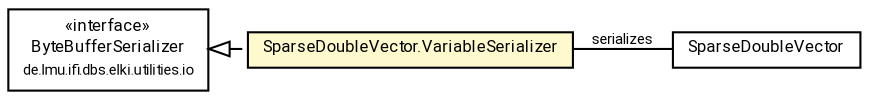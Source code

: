 #!/usr/local/bin/dot
#
# Class diagram 
# Generated by UMLGraph version R5_7_2-60-g0e99a6 (http://www.spinellis.gr/umlgraph/)
#

digraph G {
	graph [fontnames="svg"]
	edge [fontname="Roboto",fontsize=7,labelfontname="Roboto",labelfontsize=7,color="black"];
	node [fontname="Roboto",fontcolor="black",fontsize=8,shape=plaintext,margin=0,width=0,height=0];
	nodesep=0.15;
	ranksep=0.25;
	rankdir=LR;
	// de.lmu.ifi.dbs.elki.data.SparseDoubleVector
	c9736310 [label=<<table title="de.lmu.ifi.dbs.elki.data.SparseDoubleVector" border="0" cellborder="1" cellspacing="0" cellpadding="2" href="SparseDoubleVector.html" target="_parent">
		<tr><td><table border="0" cellspacing="0" cellpadding="1">
		<tr><td align="center" balign="center"> <font face="Roboto">SparseDoubleVector</font> </td></tr>
		</table></td></tr>
		</table>>, URL="SparseDoubleVector.html"];
	// de.lmu.ifi.dbs.elki.data.SparseDoubleVector.VariableSerializer
	c9736313 [label=<<table title="de.lmu.ifi.dbs.elki.data.SparseDoubleVector.VariableSerializer" border="0" cellborder="1" cellspacing="0" cellpadding="2" bgcolor="lemonChiffon" href="SparseDoubleVector.VariableSerializer.html" target="_parent">
		<tr><td><table border="0" cellspacing="0" cellpadding="1">
		<tr><td align="center" balign="center"> <font face="Roboto">SparseDoubleVector.VariableSerializer</font> </td></tr>
		</table></td></tr>
		</table>>, URL="SparseDoubleVector.VariableSerializer.html"];
	// de.lmu.ifi.dbs.elki.utilities.io.ByteBufferSerializer<T>
	c9736983 [label=<<table title="de.lmu.ifi.dbs.elki.utilities.io.ByteBufferSerializer" border="0" cellborder="1" cellspacing="0" cellpadding="2" href="../utilities/io/ByteBufferSerializer.html" target="_parent">
		<tr><td><table border="0" cellspacing="0" cellpadding="1">
		<tr><td align="center" balign="center"> &#171;interface&#187; </td></tr>
		<tr><td align="center" balign="center"> <font face="Roboto">ByteBufferSerializer</font> </td></tr>
		<tr><td align="center" balign="center"> <font face="Roboto" point-size="7.0">de.lmu.ifi.dbs.elki.utilities.io</font> </td></tr>
		</table></td></tr>
		</table>>, URL="../utilities/io/ByteBufferSerializer.html"];
	// de.lmu.ifi.dbs.elki.data.SparseDoubleVector.VariableSerializer implements de.lmu.ifi.dbs.elki.utilities.io.ByteBufferSerializer<T>
	c9736983 -> c9736313 [arrowtail=empty,style=dashed,dir=back,weight=9];
	// de.lmu.ifi.dbs.elki.data.SparseDoubleVector.VariableSerializer assoc de.lmu.ifi.dbs.elki.data.SparseDoubleVector
	c9736313 -> c9736310 [arrowhead=none,weight=2,label="serializes"];
}

